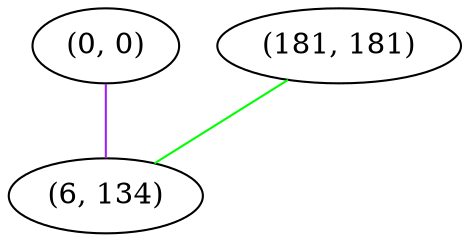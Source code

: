 graph "" {
"(0, 0)";
"(181, 181)";
"(6, 134)";
"(0, 0)" -- "(6, 134)"  [color=purple, key=0, weight=4];
"(181, 181)" -- "(6, 134)"  [color=green, key=0, weight=2];
}
